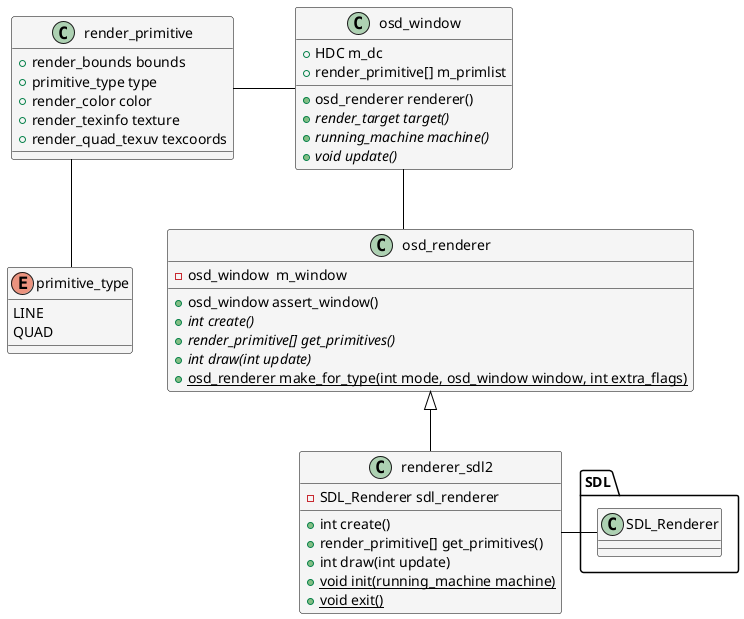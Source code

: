 @startuml
skinparam Shadowing false
skinparam LineType ortho
skinparam ArrowColor black

skinparam class {
    BackgroundColor WhiteSmoke
    BorderColor black
}

package SDL {
	class SDL_Renderer
}

class renderer_sdl2 {
	-SDL_Renderer sdl_renderer
	
	+int create()
	+render_primitive[] get_primitives()    
	+int draw(int update)
	{static} +void init(running_machine machine)
	{static} +void exit()
}

enum primitive_type
{
	LINE
	QUAD
}

class render_primitive {
	+render_bounds bounds
	+primitive_type type
	+render_color color
	+render_texinfo texture
	+render_quad_texuv texcoords
}

class osd_renderer {
    -osd_window  m_window
    +osd_window assert_window()
    {abstract} +int create()
    {abstract} +render_primitive[] get_primitives()
    {abstract} +int draw(int update)
    {static} +osd_renderer make_for_type(int mode, osd_window window, int extra_flags)
}

class osd_window {
    +HDC m_dc
    +render_primitive[] m_primlist
    +osd_renderer renderer()        
    {abstract} +render_target target()    
    {abstract} +running_machine machine()
    {abstract} +void update()    
}

renderer_sdl2 -u-|> osd_renderer
renderer_sdl2 -l- SDL_Renderer

osd_renderer -u- osd_window
osd_window -l- render_primitive
render_primitive -d- primitive_type
@enduml